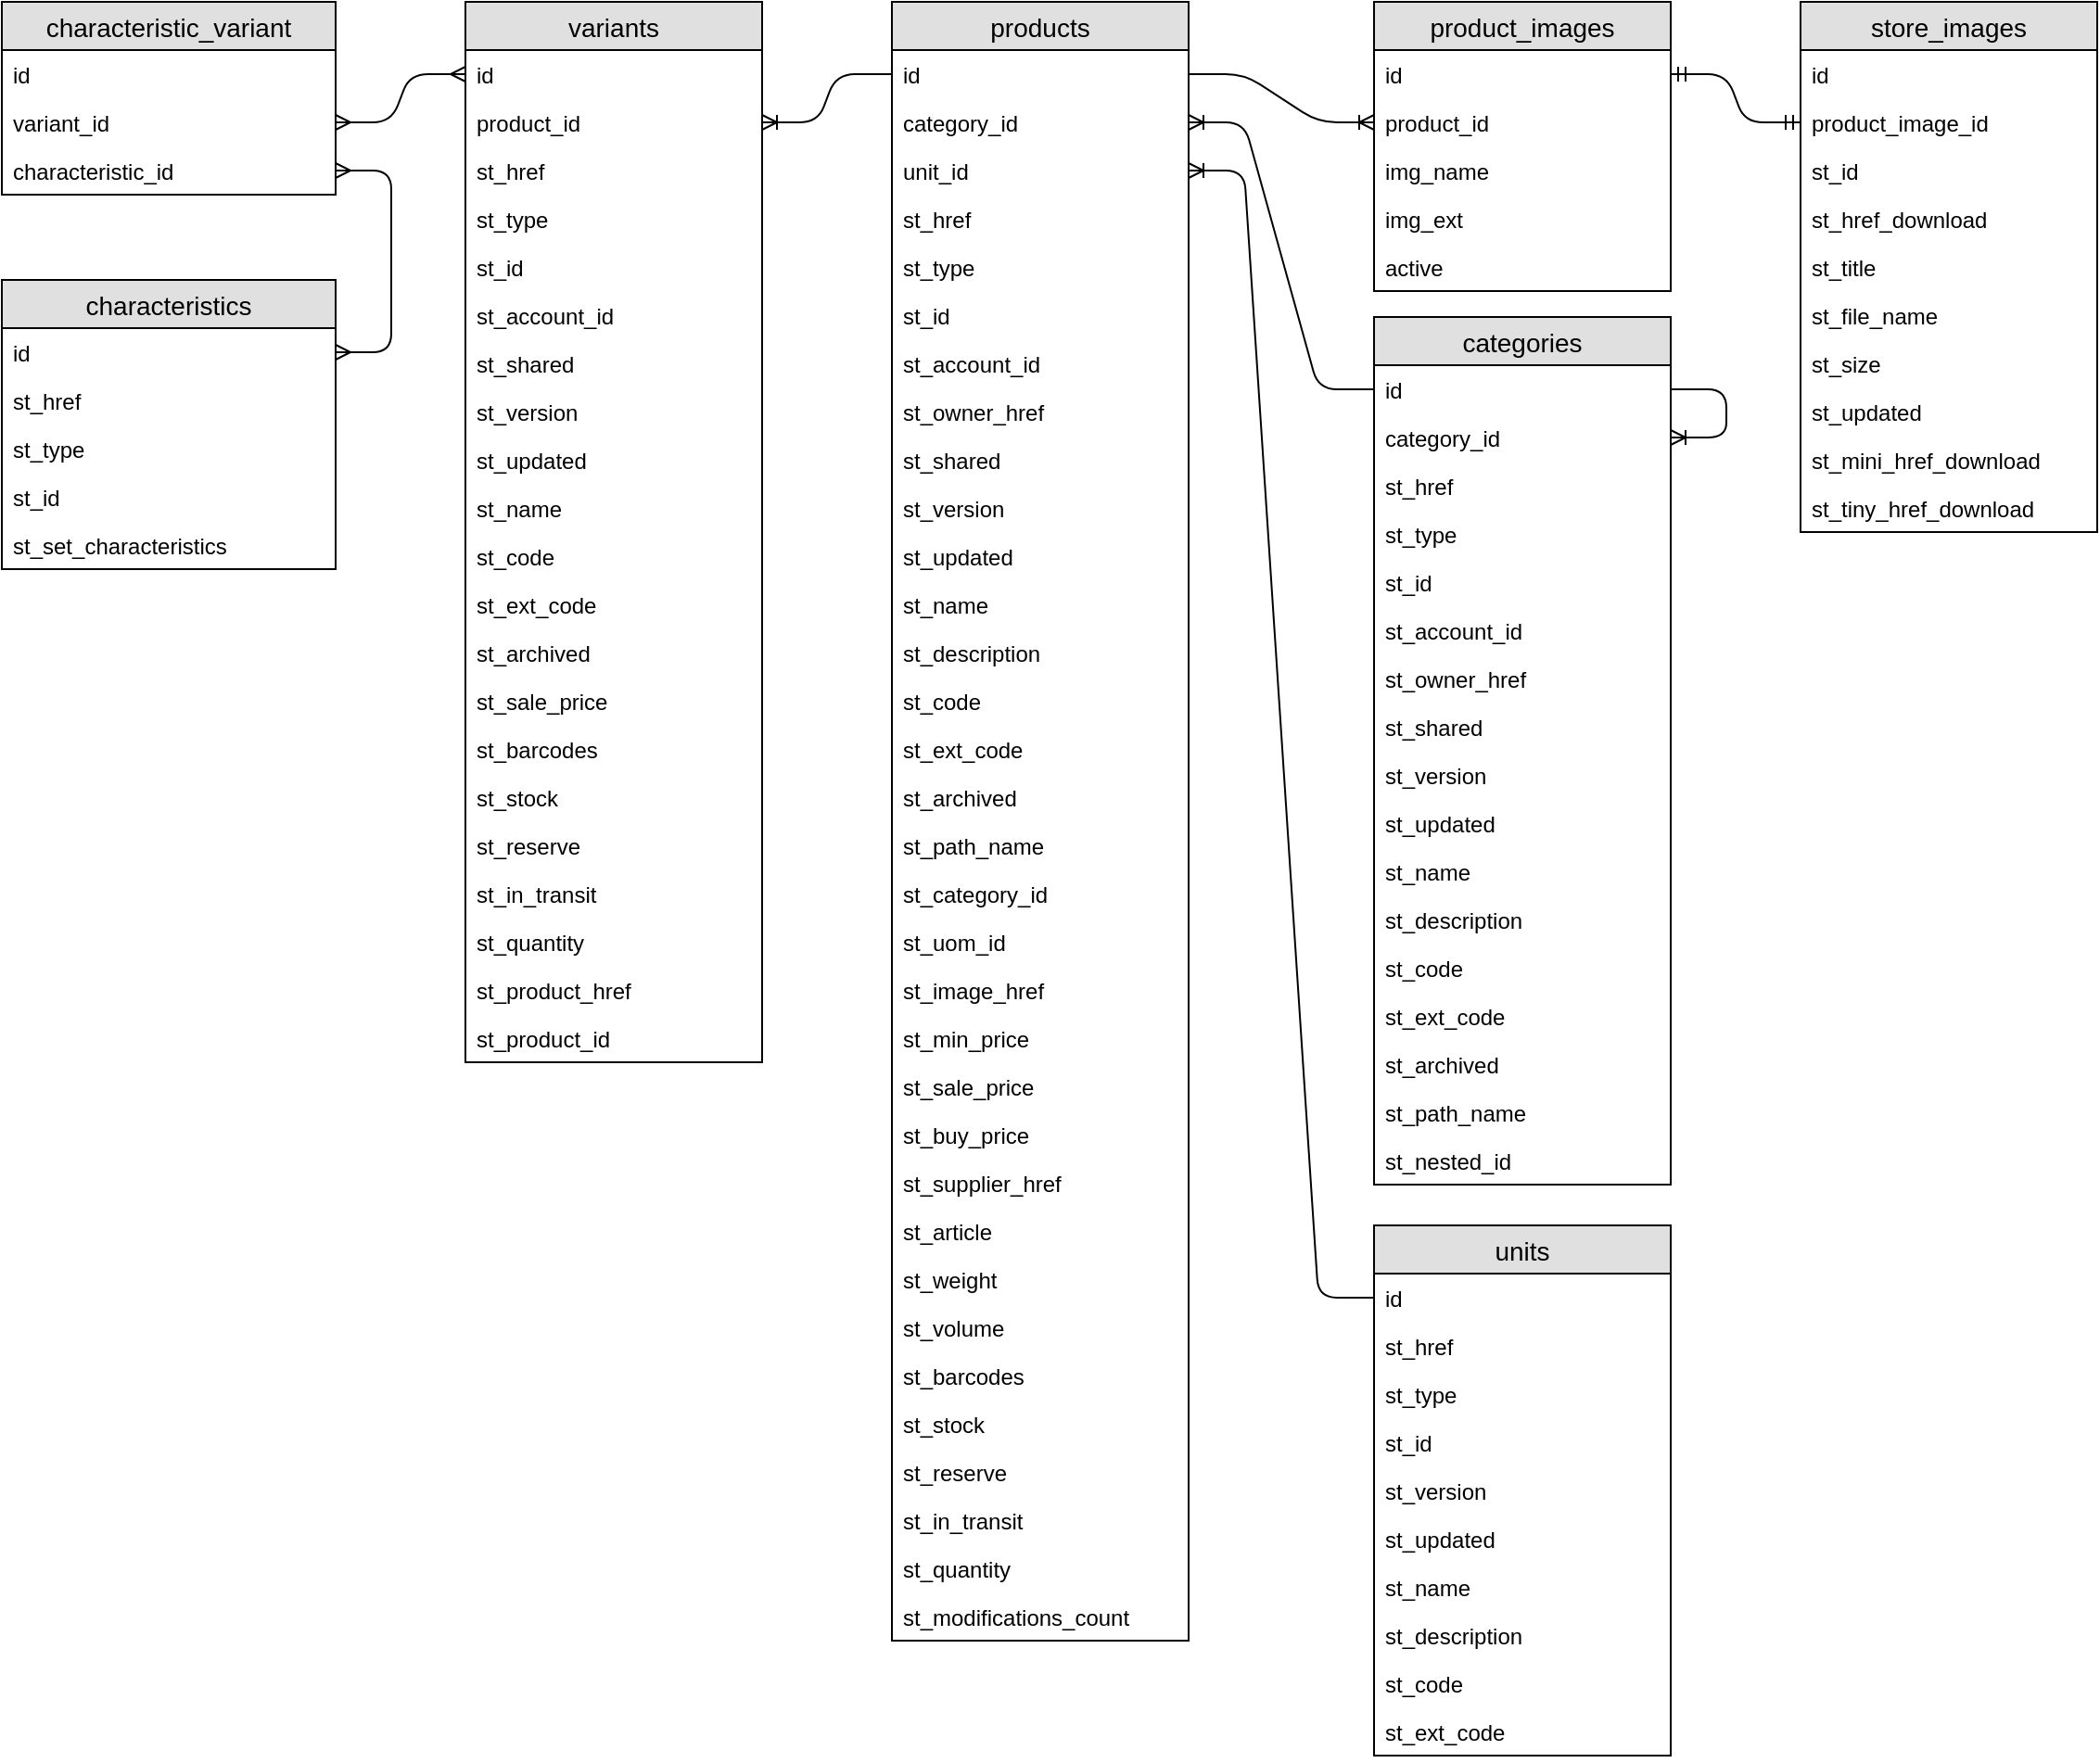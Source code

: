 <mxfile version="12.5.3" type="device"><diagram id="PsXVLuqTnUptmCxcheQX" name="Page-1"><mxGraphModel dx="1422" dy="846" grid="1" gridSize="10" guides="1" tooltips="1" connect="1" arrows="1" fold="1" page="1" pageScale="1" pageWidth="3300" pageHeight="2339" math="0" shadow="0"><root><mxCell id="0"/><mxCell id="1" parent="0"/><mxCell id="-Qv7IMXqWvGDX6R5q3GT-11" value="products" style="swimlane;fontStyle=0;childLayout=stackLayout;horizontal=1;startSize=26;fillColor=#e0e0e0;horizontalStack=0;resizeParent=1;resizeParentMax=0;resizeLast=0;collapsible=1;marginBottom=0;swimlaneFillColor=#ffffff;align=center;fontSize=14;" parent="1" vertex="1"><mxGeometry x="590" y="130" width="160" height="884" as="geometry"><mxRectangle x="600" y="140" width="90" height="26" as="alternateBounds"/></mxGeometry></mxCell><mxCell id="-Qv7IMXqWvGDX6R5q3GT-12" value="id" style="text;strokeColor=none;fillColor=none;spacingLeft=4;spacingRight=4;overflow=hidden;rotatable=0;points=[[0,0.5],[1,0.5]];portConstraint=eastwest;fontSize=12;" parent="-Qv7IMXqWvGDX6R5q3GT-11" vertex="1"><mxGeometry y="26" width="160" height="26" as="geometry"/></mxCell><mxCell id="-Qv7IMXqWvGDX6R5q3GT-13" value="category_id" style="text;strokeColor=none;fillColor=none;spacingLeft=4;spacingRight=4;overflow=hidden;rotatable=0;points=[[0,0.5],[1,0.5]];portConstraint=eastwest;fontSize=12;" parent="-Qv7IMXqWvGDX6R5q3GT-11" vertex="1"><mxGeometry y="52" width="160" height="26" as="geometry"/></mxCell><mxCell id="-Qv7IMXqWvGDX6R5q3GT-14" value="unit_id" style="text;strokeColor=none;fillColor=none;spacingLeft=4;spacingRight=4;overflow=hidden;rotatable=0;points=[[0,0.5],[1,0.5]];portConstraint=eastwest;fontSize=12;" parent="-Qv7IMXqWvGDX6R5q3GT-11" vertex="1"><mxGeometry y="78" width="160" height="26" as="geometry"/></mxCell><mxCell id="-_yM40GJhsAUS6Q_Xevp-2" value="st_href" style="text;strokeColor=none;fillColor=none;spacingLeft=4;spacingRight=4;overflow=hidden;rotatable=0;points=[[0,0.5],[1,0.5]];portConstraint=eastwest;fontSize=12;" parent="-Qv7IMXqWvGDX6R5q3GT-11" vertex="1"><mxGeometry y="104" width="160" height="26" as="geometry"/></mxCell><mxCell id="-_yM40GJhsAUS6Q_Xevp-3" value="st_type" style="text;strokeColor=none;fillColor=none;spacingLeft=4;spacingRight=4;overflow=hidden;rotatable=0;points=[[0,0.5],[1,0.5]];portConstraint=eastwest;fontSize=12;" parent="-Qv7IMXqWvGDX6R5q3GT-11" vertex="1"><mxGeometry y="130" width="160" height="26" as="geometry"/></mxCell><mxCell id="-_yM40GJhsAUS6Q_Xevp-4" value="st_id" style="text;strokeColor=none;fillColor=none;spacingLeft=4;spacingRight=4;overflow=hidden;rotatable=0;points=[[0,0.5],[1,0.5]];portConstraint=eastwest;fontSize=12;" parent="-Qv7IMXqWvGDX6R5q3GT-11" vertex="1"><mxGeometry y="156" width="160" height="26" as="geometry"/></mxCell><mxCell id="-_yM40GJhsAUS6Q_Xevp-5" value="st_account_id" style="text;strokeColor=none;fillColor=none;spacingLeft=4;spacingRight=4;overflow=hidden;rotatable=0;points=[[0,0.5],[1,0.5]];portConstraint=eastwest;fontSize=12;" parent="-Qv7IMXqWvGDX6R5q3GT-11" vertex="1"><mxGeometry y="182" width="160" height="26" as="geometry"/></mxCell><mxCell id="-_yM40GJhsAUS6Q_Xevp-6" value="st_owner_href" style="text;strokeColor=none;fillColor=none;spacingLeft=4;spacingRight=4;overflow=hidden;rotatable=0;points=[[0,0.5],[1,0.5]];portConstraint=eastwest;fontSize=12;" parent="-Qv7IMXqWvGDX6R5q3GT-11" vertex="1"><mxGeometry y="208" width="160" height="26" as="geometry"/></mxCell><mxCell id="-_yM40GJhsAUS6Q_Xevp-7" value="st_shared" style="text;strokeColor=none;fillColor=none;spacingLeft=4;spacingRight=4;overflow=hidden;rotatable=0;points=[[0,0.5],[1,0.5]];portConstraint=eastwest;fontSize=12;" parent="-Qv7IMXqWvGDX6R5q3GT-11" vertex="1"><mxGeometry y="234" width="160" height="26" as="geometry"/></mxCell><mxCell id="-_yM40GJhsAUS6Q_Xevp-8" value="st_version" style="text;strokeColor=none;fillColor=none;spacingLeft=4;spacingRight=4;overflow=hidden;rotatable=0;points=[[0,0.5],[1,0.5]];portConstraint=eastwest;fontSize=12;" parent="-Qv7IMXqWvGDX6R5q3GT-11" vertex="1"><mxGeometry y="260" width="160" height="26" as="geometry"/></mxCell><mxCell id="-_yM40GJhsAUS6Q_Xevp-9" value="st_updated" style="text;strokeColor=none;fillColor=none;spacingLeft=4;spacingRight=4;overflow=hidden;rotatable=0;points=[[0,0.5],[1,0.5]];portConstraint=eastwest;fontSize=12;" parent="-Qv7IMXqWvGDX6R5q3GT-11" vertex="1"><mxGeometry y="286" width="160" height="26" as="geometry"/></mxCell><mxCell id="-_yM40GJhsAUS6Q_Xevp-12" value="st_name" style="text;strokeColor=none;fillColor=none;spacingLeft=4;spacingRight=4;overflow=hidden;rotatable=0;points=[[0,0.5],[1,0.5]];portConstraint=eastwest;fontSize=12;" parent="-Qv7IMXqWvGDX6R5q3GT-11" vertex="1"><mxGeometry y="312" width="160" height="26" as="geometry"/></mxCell><mxCell id="-_yM40GJhsAUS6Q_Xevp-13" value="st_description" style="text;strokeColor=none;fillColor=none;spacingLeft=4;spacingRight=4;overflow=hidden;rotatable=0;points=[[0,0.5],[1,0.5]];portConstraint=eastwest;fontSize=12;" parent="-Qv7IMXqWvGDX6R5q3GT-11" vertex="1"><mxGeometry y="338" width="160" height="26" as="geometry"/></mxCell><mxCell id="-_yM40GJhsAUS6Q_Xevp-14" value="st_code" style="text;strokeColor=none;fillColor=none;spacingLeft=4;spacingRight=4;overflow=hidden;rotatable=0;points=[[0,0.5],[1,0.5]];portConstraint=eastwest;fontSize=12;" parent="-Qv7IMXqWvGDX6R5q3GT-11" vertex="1"><mxGeometry y="364" width="160" height="26" as="geometry"/></mxCell><mxCell id="-_yM40GJhsAUS6Q_Xevp-15" value="st_ext_code" style="text;strokeColor=none;fillColor=none;spacingLeft=4;spacingRight=4;overflow=hidden;rotatable=0;points=[[0,0.5],[1,0.5]];portConstraint=eastwest;fontSize=12;" parent="-Qv7IMXqWvGDX6R5q3GT-11" vertex="1"><mxGeometry y="390" width="160" height="26" as="geometry"/></mxCell><mxCell id="-_yM40GJhsAUS6Q_Xevp-16" value="st_archived" style="text;strokeColor=none;fillColor=none;spacingLeft=4;spacingRight=4;overflow=hidden;rotatable=0;points=[[0,0.5],[1,0.5]];portConstraint=eastwest;fontSize=12;" parent="-Qv7IMXqWvGDX6R5q3GT-11" vertex="1"><mxGeometry y="416" width="160" height="26" as="geometry"/></mxCell><mxCell id="-_yM40GJhsAUS6Q_Xevp-17" value="st_path_name" style="text;strokeColor=none;fillColor=none;spacingLeft=4;spacingRight=4;overflow=hidden;rotatable=0;points=[[0,0.5],[1,0.5]];portConstraint=eastwest;fontSize=12;" parent="-Qv7IMXqWvGDX6R5q3GT-11" vertex="1"><mxGeometry y="442" width="160" height="26" as="geometry"/></mxCell><mxCell id="-_yM40GJhsAUS6Q_Xevp-18" value="st_category_id" style="text;strokeColor=none;fillColor=none;spacingLeft=4;spacingRight=4;overflow=hidden;rotatable=0;points=[[0,0.5],[1,0.5]];portConstraint=eastwest;fontSize=12;" parent="-Qv7IMXqWvGDX6R5q3GT-11" vertex="1"><mxGeometry y="468" width="160" height="26" as="geometry"/></mxCell><mxCell id="-_yM40GJhsAUS6Q_Xevp-19" value="st_uom_id" style="text;strokeColor=none;fillColor=none;spacingLeft=4;spacingRight=4;overflow=hidden;rotatable=0;points=[[0,0.5],[1,0.5]];portConstraint=eastwest;fontSize=12;" parent="-Qv7IMXqWvGDX6R5q3GT-11" vertex="1"><mxGeometry y="494" width="160" height="26" as="geometry"/></mxCell><mxCell id="-_yM40GJhsAUS6Q_Xevp-20" value="st_image_href" style="text;strokeColor=none;fillColor=none;spacingLeft=4;spacingRight=4;overflow=hidden;rotatable=0;points=[[0,0.5],[1,0.5]];portConstraint=eastwest;fontSize=12;" parent="-Qv7IMXqWvGDX6R5q3GT-11" vertex="1"><mxGeometry y="520" width="160" height="26" as="geometry"/></mxCell><mxCell id="-_yM40GJhsAUS6Q_Xevp-21" value="st_min_price" style="text;strokeColor=none;fillColor=none;spacingLeft=4;spacingRight=4;overflow=hidden;rotatable=0;points=[[0,0.5],[1,0.5]];portConstraint=eastwest;fontSize=12;" parent="-Qv7IMXqWvGDX6R5q3GT-11" vertex="1"><mxGeometry y="546" width="160" height="26" as="geometry"/></mxCell><mxCell id="-_yM40GJhsAUS6Q_Xevp-22" value="st_sale_price" style="text;strokeColor=none;fillColor=none;spacingLeft=4;spacingRight=4;overflow=hidden;rotatable=0;points=[[0,0.5],[1,0.5]];portConstraint=eastwest;fontSize=12;" parent="-Qv7IMXqWvGDX6R5q3GT-11" vertex="1"><mxGeometry y="572" width="160" height="26" as="geometry"/></mxCell><mxCell id="-_yM40GJhsAUS6Q_Xevp-23" value="st_buy_price" style="text;strokeColor=none;fillColor=none;spacingLeft=4;spacingRight=4;overflow=hidden;rotatable=0;points=[[0,0.5],[1,0.5]];portConstraint=eastwest;fontSize=12;" parent="-Qv7IMXqWvGDX6R5q3GT-11" vertex="1"><mxGeometry y="598" width="160" height="26" as="geometry"/></mxCell><mxCell id="-_yM40GJhsAUS6Q_Xevp-24" value="st_supplier_href" style="text;strokeColor=none;fillColor=none;spacingLeft=4;spacingRight=4;overflow=hidden;rotatable=0;points=[[0,0.5],[1,0.5]];portConstraint=eastwest;fontSize=12;" parent="-Qv7IMXqWvGDX6R5q3GT-11" vertex="1"><mxGeometry y="624" width="160" height="26" as="geometry"/></mxCell><mxCell id="-_yM40GJhsAUS6Q_Xevp-25" value="st_article" style="text;strokeColor=none;fillColor=none;spacingLeft=4;spacingRight=4;overflow=hidden;rotatable=0;points=[[0,0.5],[1,0.5]];portConstraint=eastwest;fontSize=12;" parent="-Qv7IMXqWvGDX6R5q3GT-11" vertex="1"><mxGeometry y="650" width="160" height="26" as="geometry"/></mxCell><mxCell id="-_yM40GJhsAUS6Q_Xevp-26" value="st_weight" style="text;strokeColor=none;fillColor=none;spacingLeft=4;spacingRight=4;overflow=hidden;rotatable=0;points=[[0,0.5],[1,0.5]];portConstraint=eastwest;fontSize=12;" parent="-Qv7IMXqWvGDX6R5q3GT-11" vertex="1"><mxGeometry y="676" width="160" height="26" as="geometry"/></mxCell><mxCell id="-_yM40GJhsAUS6Q_Xevp-27" value="st_volume" style="text;strokeColor=none;fillColor=none;spacingLeft=4;spacingRight=4;overflow=hidden;rotatable=0;points=[[0,0.5],[1,0.5]];portConstraint=eastwest;fontSize=12;" parent="-Qv7IMXqWvGDX6R5q3GT-11" vertex="1"><mxGeometry y="702" width="160" height="26" as="geometry"/></mxCell><mxCell id="-_yM40GJhsAUS6Q_Xevp-28" value="st_barcodes" style="text;strokeColor=none;fillColor=none;spacingLeft=4;spacingRight=4;overflow=hidden;rotatable=0;points=[[0,0.5],[1,0.5]];portConstraint=eastwest;fontSize=12;" parent="-Qv7IMXqWvGDX6R5q3GT-11" vertex="1"><mxGeometry y="728" width="160" height="26" as="geometry"/></mxCell><mxCell id="-_yM40GJhsAUS6Q_Xevp-29" value="st_stock" style="text;strokeColor=none;fillColor=none;spacingLeft=4;spacingRight=4;overflow=hidden;rotatable=0;points=[[0,0.5],[1,0.5]];portConstraint=eastwest;fontSize=12;" parent="-Qv7IMXqWvGDX6R5q3GT-11" vertex="1"><mxGeometry y="754" width="160" height="26" as="geometry"/></mxCell><mxCell id="-_yM40GJhsAUS6Q_Xevp-30" value="st_reserve" style="text;strokeColor=none;fillColor=none;spacingLeft=4;spacingRight=4;overflow=hidden;rotatable=0;points=[[0,0.5],[1,0.5]];portConstraint=eastwest;fontSize=12;" parent="-Qv7IMXqWvGDX6R5q3GT-11" vertex="1"><mxGeometry y="780" width="160" height="26" as="geometry"/></mxCell><mxCell id="-_yM40GJhsAUS6Q_Xevp-31" value="st_in_transit" style="text;strokeColor=none;fillColor=none;spacingLeft=4;spacingRight=4;overflow=hidden;rotatable=0;points=[[0,0.5],[1,0.5]];portConstraint=eastwest;fontSize=12;" parent="-Qv7IMXqWvGDX6R5q3GT-11" vertex="1"><mxGeometry y="806" width="160" height="26" as="geometry"/></mxCell><mxCell id="-_yM40GJhsAUS6Q_Xevp-32" value="st_quantity" style="text;strokeColor=none;fillColor=none;spacingLeft=4;spacingRight=4;overflow=hidden;rotatable=0;points=[[0,0.5],[1,0.5]];portConstraint=eastwest;fontSize=12;" parent="-Qv7IMXqWvGDX6R5q3GT-11" vertex="1"><mxGeometry y="832" width="160" height="26" as="geometry"/></mxCell><mxCell id="-_yM40GJhsAUS6Q_Xevp-34" value="st_modifications_count" style="text;strokeColor=none;fillColor=none;spacingLeft=4;spacingRight=4;overflow=hidden;rotatable=0;points=[[0,0.5],[1,0.5]];portConstraint=eastwest;fontSize=12;" parent="-Qv7IMXqWvGDX6R5q3GT-11" vertex="1"><mxGeometry y="858" width="160" height="26" as="geometry"/></mxCell><mxCell id="-_yM40GJhsAUS6Q_Xevp-36" value="categories" style="swimlane;fontStyle=0;childLayout=stackLayout;horizontal=1;startSize=26;fillColor=#e0e0e0;horizontalStack=0;resizeParent=1;resizeParentMax=0;resizeLast=0;collapsible=1;marginBottom=0;swimlaneFillColor=#ffffff;align=center;fontSize=14;" parent="1" vertex="1"><mxGeometry x="850" y="300" width="160" height="468" as="geometry"/></mxCell><mxCell id="-_yM40GJhsAUS6Q_Xevp-37" value="id" style="text;strokeColor=none;fillColor=none;spacingLeft=4;spacingRight=4;overflow=hidden;rotatable=0;points=[[0,0.5],[1,0.5]];portConstraint=eastwest;fontSize=12;" parent="-_yM40GJhsAUS6Q_Xevp-36" vertex="1"><mxGeometry y="26" width="160" height="26" as="geometry"/></mxCell><mxCell id="-_yM40GJhsAUS6Q_Xevp-38" value="category_id" style="text;strokeColor=none;fillColor=none;spacingLeft=4;spacingRight=4;overflow=hidden;rotatable=0;points=[[0,0.5],[1,0.5]];portConstraint=eastwest;fontSize=12;" parent="-_yM40GJhsAUS6Q_Xevp-36" vertex="1"><mxGeometry y="52" width="160" height="26" as="geometry"/></mxCell><mxCell id="-_yM40GJhsAUS6Q_Xevp-39" value="st_href" style="text;strokeColor=none;fillColor=none;spacingLeft=4;spacingRight=4;overflow=hidden;rotatable=0;points=[[0,0.5],[1,0.5]];portConstraint=eastwest;fontSize=12;" parent="-_yM40GJhsAUS6Q_Xevp-36" vertex="1"><mxGeometry y="78" width="160" height="26" as="geometry"/></mxCell><mxCell id="-_yM40GJhsAUS6Q_Xevp-66" value="st_type" style="text;strokeColor=none;fillColor=none;spacingLeft=4;spacingRight=4;overflow=hidden;rotatable=0;points=[[0,0.5],[1,0.5]];portConstraint=eastwest;fontSize=12;" parent="-_yM40GJhsAUS6Q_Xevp-36" vertex="1"><mxGeometry y="104" width="160" height="26" as="geometry"/></mxCell><mxCell id="-_yM40GJhsAUS6Q_Xevp-67" value="st_id" style="text;strokeColor=none;fillColor=none;spacingLeft=4;spacingRight=4;overflow=hidden;rotatable=0;points=[[0,0.5],[1,0.5]];portConstraint=eastwest;fontSize=12;" parent="-_yM40GJhsAUS6Q_Xevp-36" vertex="1"><mxGeometry y="130" width="160" height="26" as="geometry"/></mxCell><mxCell id="-_yM40GJhsAUS6Q_Xevp-68" value="st_account_id" style="text;strokeColor=none;fillColor=none;spacingLeft=4;spacingRight=4;overflow=hidden;rotatable=0;points=[[0,0.5],[1,0.5]];portConstraint=eastwest;fontSize=12;" parent="-_yM40GJhsAUS6Q_Xevp-36" vertex="1"><mxGeometry y="156" width="160" height="26" as="geometry"/></mxCell><mxCell id="-_yM40GJhsAUS6Q_Xevp-69" value="st_owner_href" style="text;strokeColor=none;fillColor=none;spacingLeft=4;spacingRight=4;overflow=hidden;rotatable=0;points=[[0,0.5],[1,0.5]];portConstraint=eastwest;fontSize=12;" parent="-_yM40GJhsAUS6Q_Xevp-36" vertex="1"><mxGeometry y="182" width="160" height="26" as="geometry"/></mxCell><mxCell id="-_yM40GJhsAUS6Q_Xevp-70" value="st_shared" style="text;strokeColor=none;fillColor=none;spacingLeft=4;spacingRight=4;overflow=hidden;rotatable=0;points=[[0,0.5],[1,0.5]];portConstraint=eastwest;fontSize=12;" parent="-_yM40GJhsAUS6Q_Xevp-36" vertex="1"><mxGeometry y="208" width="160" height="26" as="geometry"/></mxCell><mxCell id="-_yM40GJhsAUS6Q_Xevp-71" value="st_version" style="text;strokeColor=none;fillColor=none;spacingLeft=4;spacingRight=4;overflow=hidden;rotatable=0;points=[[0,0.5],[1,0.5]];portConstraint=eastwest;fontSize=12;" parent="-_yM40GJhsAUS6Q_Xevp-36" vertex="1"><mxGeometry y="234" width="160" height="26" as="geometry"/></mxCell><mxCell id="-_yM40GJhsAUS6Q_Xevp-72" value="st_updated" style="text;strokeColor=none;fillColor=none;spacingLeft=4;spacingRight=4;overflow=hidden;rotatable=0;points=[[0,0.5],[1,0.5]];portConstraint=eastwest;fontSize=12;" parent="-_yM40GJhsAUS6Q_Xevp-36" vertex="1"><mxGeometry y="260" width="160" height="26" as="geometry"/></mxCell><mxCell id="-_yM40GJhsAUS6Q_Xevp-73" value="st_name" style="text;strokeColor=none;fillColor=none;spacingLeft=4;spacingRight=4;overflow=hidden;rotatable=0;points=[[0,0.5],[1,0.5]];portConstraint=eastwest;fontSize=12;" parent="-_yM40GJhsAUS6Q_Xevp-36" vertex="1"><mxGeometry y="286" width="160" height="26" as="geometry"/></mxCell><mxCell id="-_yM40GJhsAUS6Q_Xevp-74" value="st_description" style="text;strokeColor=none;fillColor=none;spacingLeft=4;spacingRight=4;overflow=hidden;rotatable=0;points=[[0,0.5],[1,0.5]];portConstraint=eastwest;fontSize=12;" parent="-_yM40GJhsAUS6Q_Xevp-36" vertex="1"><mxGeometry y="312" width="160" height="26" as="geometry"/></mxCell><mxCell id="-_yM40GJhsAUS6Q_Xevp-75" value="st_code" style="text;strokeColor=none;fillColor=none;spacingLeft=4;spacingRight=4;overflow=hidden;rotatable=0;points=[[0,0.5],[1,0.5]];portConstraint=eastwest;fontSize=12;" parent="-_yM40GJhsAUS6Q_Xevp-36" vertex="1"><mxGeometry y="338" width="160" height="26" as="geometry"/></mxCell><mxCell id="-_yM40GJhsAUS6Q_Xevp-76" value="st_ext_code" style="text;strokeColor=none;fillColor=none;spacingLeft=4;spacingRight=4;overflow=hidden;rotatable=0;points=[[0,0.5],[1,0.5]];portConstraint=eastwest;fontSize=12;" parent="-_yM40GJhsAUS6Q_Xevp-36" vertex="1"><mxGeometry y="364" width="160" height="26" as="geometry"/></mxCell><mxCell id="-_yM40GJhsAUS6Q_Xevp-77" value="st_archived" style="text;strokeColor=none;fillColor=none;spacingLeft=4;spacingRight=4;overflow=hidden;rotatable=0;points=[[0,0.5],[1,0.5]];portConstraint=eastwest;fontSize=12;" parent="-_yM40GJhsAUS6Q_Xevp-36" vertex="1"><mxGeometry y="390" width="160" height="26" as="geometry"/></mxCell><mxCell id="-_yM40GJhsAUS6Q_Xevp-78" value="st_path_name" style="text;strokeColor=none;fillColor=none;spacingLeft=4;spacingRight=4;overflow=hidden;rotatable=0;points=[[0,0.5],[1,0.5]];portConstraint=eastwest;fontSize=12;" parent="-_yM40GJhsAUS6Q_Xevp-36" vertex="1"><mxGeometry y="416" width="160" height="26" as="geometry"/></mxCell><mxCell id="-_yM40GJhsAUS6Q_Xevp-79" value="st_nested_id" style="text;strokeColor=none;fillColor=none;spacingLeft=4;spacingRight=4;overflow=hidden;rotatable=0;points=[[0,0.5],[1,0.5]];portConstraint=eastwest;fontSize=12;" parent="-_yM40GJhsAUS6Q_Xevp-36" vertex="1"><mxGeometry y="442" width="160" height="26" as="geometry"/></mxCell><mxCell id="-_yM40GJhsAUS6Q_Xevp-81" value="" style="edgeStyle=entityRelationEdgeStyle;fontSize=12;html=1;endArrow=ERoneToMany;" parent="-_yM40GJhsAUS6Q_Xevp-36" source="-_yM40GJhsAUS6Q_Xevp-37" target="-_yM40GJhsAUS6Q_Xevp-38" edge="1"><mxGeometry width="100" height="100" relative="1" as="geometry"><mxPoint x="210" y="142" as="sourcePoint"/><mxPoint x="310" y="42" as="targetPoint"/></mxGeometry></mxCell><mxCell id="-_yM40GJhsAUS6Q_Xevp-40" value="" style="edgeStyle=entityRelationEdgeStyle;fontSize=12;html=1;endArrow=ERoneToMany;" parent="1" source="-_yM40GJhsAUS6Q_Xevp-37" target="-Qv7IMXqWvGDX6R5q3GT-13" edge="1"><mxGeometry width="100" height="100" relative="1" as="geometry"><mxPoint x="790" y="320" as="sourcePoint"/><mxPoint x="890" y="220" as="targetPoint"/></mxGeometry></mxCell><mxCell id="-_yM40GJhsAUS6Q_Xevp-41" value="units" style="swimlane;fontStyle=0;childLayout=stackLayout;horizontal=1;startSize=26;fillColor=#e0e0e0;horizontalStack=0;resizeParent=1;resizeParentMax=0;resizeLast=0;collapsible=1;marginBottom=0;swimlaneFillColor=#ffffff;align=center;fontSize=14;" parent="1" vertex="1"><mxGeometry x="850" y="790" width="160" height="286" as="geometry"/></mxCell><mxCell id="-_yM40GJhsAUS6Q_Xevp-42" value="id" style="text;strokeColor=none;fillColor=none;spacingLeft=4;spacingRight=4;overflow=hidden;rotatable=0;points=[[0,0.5],[1,0.5]];portConstraint=eastwest;fontSize=12;" parent="-_yM40GJhsAUS6Q_Xevp-41" vertex="1"><mxGeometry y="26" width="160" height="26" as="geometry"/></mxCell><mxCell id="-_yM40GJhsAUS6Q_Xevp-43" value="st_href" style="text;strokeColor=none;fillColor=none;spacingLeft=4;spacingRight=4;overflow=hidden;rotatable=0;points=[[0,0.5],[1,0.5]];portConstraint=eastwest;fontSize=12;" parent="-_yM40GJhsAUS6Q_Xevp-41" vertex="1"><mxGeometry y="52" width="160" height="26" as="geometry"/></mxCell><mxCell id="-_yM40GJhsAUS6Q_Xevp-44" value="st_type" style="text;strokeColor=none;fillColor=none;spacingLeft=4;spacingRight=4;overflow=hidden;rotatable=0;points=[[0,0.5],[1,0.5]];portConstraint=eastwest;fontSize=12;" parent="-_yM40GJhsAUS6Q_Xevp-41" vertex="1"><mxGeometry y="78" width="160" height="26" as="geometry"/></mxCell><mxCell id="-_yM40GJhsAUS6Q_Xevp-46" value="st_id" style="text;strokeColor=none;fillColor=none;spacingLeft=4;spacingRight=4;overflow=hidden;rotatable=0;points=[[0,0.5],[1,0.5]];portConstraint=eastwest;fontSize=12;" parent="-_yM40GJhsAUS6Q_Xevp-41" vertex="1"><mxGeometry y="104" width="160" height="26" as="geometry"/></mxCell><mxCell id="-_yM40GJhsAUS6Q_Xevp-47" value="st_version" style="text;strokeColor=none;fillColor=none;spacingLeft=4;spacingRight=4;overflow=hidden;rotatable=0;points=[[0,0.5],[1,0.5]];portConstraint=eastwest;fontSize=12;" parent="-_yM40GJhsAUS6Q_Xevp-41" vertex="1"><mxGeometry y="130" width="160" height="26" as="geometry"/></mxCell><mxCell id="-_yM40GJhsAUS6Q_Xevp-48" value="st_updated" style="text;strokeColor=none;fillColor=none;spacingLeft=4;spacingRight=4;overflow=hidden;rotatable=0;points=[[0,0.5],[1,0.5]];portConstraint=eastwest;fontSize=12;" parent="-_yM40GJhsAUS6Q_Xevp-41" vertex="1"><mxGeometry y="156" width="160" height="26" as="geometry"/></mxCell><mxCell id="-_yM40GJhsAUS6Q_Xevp-49" value="st_name" style="text;strokeColor=none;fillColor=none;spacingLeft=4;spacingRight=4;overflow=hidden;rotatable=0;points=[[0,0.5],[1,0.5]];portConstraint=eastwest;fontSize=12;" parent="-_yM40GJhsAUS6Q_Xevp-41" vertex="1"><mxGeometry y="182" width="160" height="26" as="geometry"/></mxCell><mxCell id="-_yM40GJhsAUS6Q_Xevp-50" value="st_description" style="text;strokeColor=none;fillColor=none;spacingLeft=4;spacingRight=4;overflow=hidden;rotatable=0;points=[[0,0.5],[1,0.5]];portConstraint=eastwest;fontSize=12;" parent="-_yM40GJhsAUS6Q_Xevp-41" vertex="1"><mxGeometry y="208" width="160" height="26" as="geometry"/></mxCell><mxCell id="-_yM40GJhsAUS6Q_Xevp-51" value="st_code" style="text;strokeColor=none;fillColor=none;spacingLeft=4;spacingRight=4;overflow=hidden;rotatable=0;points=[[0,0.5],[1,0.5]];portConstraint=eastwest;fontSize=12;" parent="-_yM40GJhsAUS6Q_Xevp-41" vertex="1"><mxGeometry y="234" width="160" height="26" as="geometry"/></mxCell><mxCell id="-_yM40GJhsAUS6Q_Xevp-52" value="st_ext_code" style="text;strokeColor=none;fillColor=none;spacingLeft=4;spacingRight=4;overflow=hidden;rotatable=0;points=[[0,0.5],[1,0.5]];portConstraint=eastwest;fontSize=12;" parent="-_yM40GJhsAUS6Q_Xevp-41" vertex="1"><mxGeometry y="260" width="160" height="26" as="geometry"/></mxCell><mxCell id="-_yM40GJhsAUS6Q_Xevp-45" value="" style="edgeStyle=entityRelationEdgeStyle;fontSize=12;html=1;endArrow=ERoneToMany;" parent="1" source="-_yM40GJhsAUS6Q_Xevp-42" target="-Qv7IMXqWvGDX6R5q3GT-14" edge="1"><mxGeometry width="100" height="100" relative="1" as="geometry"><mxPoint x="330" y="500" as="sourcePoint"/><mxPoint x="430" y="400" as="targetPoint"/></mxGeometry></mxCell><mxCell id="-_yM40GJhsAUS6Q_Xevp-62" value="variants" style="swimlane;fontStyle=0;childLayout=stackLayout;horizontal=1;startSize=26;fillColor=#e0e0e0;horizontalStack=0;resizeParent=1;resizeParentMax=0;resizeLast=0;collapsible=1;marginBottom=0;swimlaneFillColor=#ffffff;align=center;fontSize=14;" parent="1" vertex="1"><mxGeometry x="360" y="130" width="160" height="572" as="geometry"/></mxCell><mxCell id="-_yM40GJhsAUS6Q_Xevp-63" value="id" style="text;strokeColor=none;fillColor=none;spacingLeft=4;spacingRight=4;overflow=hidden;rotatable=0;points=[[0,0.5],[1,0.5]];portConstraint=eastwest;fontSize=12;" parent="-_yM40GJhsAUS6Q_Xevp-62" vertex="1"><mxGeometry y="26" width="160" height="26" as="geometry"/></mxCell><mxCell id="-_yM40GJhsAUS6Q_Xevp-64" value="product_id" style="text;strokeColor=none;fillColor=none;spacingLeft=4;spacingRight=4;overflow=hidden;rotatable=0;points=[[0,0.5],[1,0.5]];portConstraint=eastwest;fontSize=12;" parent="-_yM40GJhsAUS6Q_Xevp-62" vertex="1"><mxGeometry y="52" width="160" height="26" as="geometry"/></mxCell><mxCell id="-_yM40GJhsAUS6Q_Xevp-65" value="st_href" style="text;strokeColor=none;fillColor=none;spacingLeft=4;spacingRight=4;overflow=hidden;rotatable=0;points=[[0,0.5],[1,0.5]];portConstraint=eastwest;fontSize=12;" parent="-_yM40GJhsAUS6Q_Xevp-62" vertex="1"><mxGeometry y="78" width="160" height="26" as="geometry"/></mxCell><mxCell id="-_yM40GJhsAUS6Q_Xevp-82" value="st_type" style="text;strokeColor=none;fillColor=none;spacingLeft=4;spacingRight=4;overflow=hidden;rotatable=0;points=[[0,0.5],[1,0.5]];portConstraint=eastwest;fontSize=12;" parent="-_yM40GJhsAUS6Q_Xevp-62" vertex="1"><mxGeometry y="104" width="160" height="26" as="geometry"/></mxCell><mxCell id="-_yM40GJhsAUS6Q_Xevp-83" value="st_id" style="text;strokeColor=none;fillColor=none;spacingLeft=4;spacingRight=4;overflow=hidden;rotatable=0;points=[[0,0.5],[1,0.5]];portConstraint=eastwest;fontSize=12;" parent="-_yM40GJhsAUS6Q_Xevp-62" vertex="1"><mxGeometry y="130" width="160" height="26" as="geometry"/></mxCell><mxCell id="-_yM40GJhsAUS6Q_Xevp-84" value="st_account_id" style="text;strokeColor=none;fillColor=none;spacingLeft=4;spacingRight=4;overflow=hidden;rotatable=0;points=[[0,0.5],[1,0.5]];portConstraint=eastwest;fontSize=12;" parent="-_yM40GJhsAUS6Q_Xevp-62" vertex="1"><mxGeometry y="156" width="160" height="26" as="geometry"/></mxCell><mxCell id="-_yM40GJhsAUS6Q_Xevp-85" value="st_shared" style="text;strokeColor=none;fillColor=none;spacingLeft=4;spacingRight=4;overflow=hidden;rotatable=0;points=[[0,0.5],[1,0.5]];portConstraint=eastwest;fontSize=12;" parent="-_yM40GJhsAUS6Q_Xevp-62" vertex="1"><mxGeometry y="182" width="160" height="26" as="geometry"/></mxCell><mxCell id="-_yM40GJhsAUS6Q_Xevp-86" value="st_version" style="text;strokeColor=none;fillColor=none;spacingLeft=4;spacingRight=4;overflow=hidden;rotatable=0;points=[[0,0.5],[1,0.5]];portConstraint=eastwest;fontSize=12;" parent="-_yM40GJhsAUS6Q_Xevp-62" vertex="1"><mxGeometry y="208" width="160" height="26" as="geometry"/></mxCell><mxCell id="-_yM40GJhsAUS6Q_Xevp-87" value="st_updated" style="text;strokeColor=none;fillColor=none;spacingLeft=4;spacingRight=4;overflow=hidden;rotatable=0;points=[[0,0.5],[1,0.5]];portConstraint=eastwest;fontSize=12;" parent="-_yM40GJhsAUS6Q_Xevp-62" vertex="1"><mxGeometry y="234" width="160" height="26" as="geometry"/></mxCell><mxCell id="-_yM40GJhsAUS6Q_Xevp-88" value="st_name" style="text;strokeColor=none;fillColor=none;spacingLeft=4;spacingRight=4;overflow=hidden;rotatable=0;points=[[0,0.5],[1,0.5]];portConstraint=eastwest;fontSize=12;" parent="-_yM40GJhsAUS6Q_Xevp-62" vertex="1"><mxGeometry y="260" width="160" height="26" as="geometry"/></mxCell><mxCell id="-_yM40GJhsAUS6Q_Xevp-89" value="st_code" style="text;strokeColor=none;fillColor=none;spacingLeft=4;spacingRight=4;overflow=hidden;rotatable=0;points=[[0,0.5],[1,0.5]];portConstraint=eastwest;fontSize=12;" parent="-_yM40GJhsAUS6Q_Xevp-62" vertex="1"><mxGeometry y="286" width="160" height="26" as="geometry"/></mxCell><mxCell id="-_yM40GJhsAUS6Q_Xevp-90" value="st_ext_code" style="text;strokeColor=none;fillColor=none;spacingLeft=4;spacingRight=4;overflow=hidden;rotatable=0;points=[[0,0.5],[1,0.5]];portConstraint=eastwest;fontSize=12;" parent="-_yM40GJhsAUS6Q_Xevp-62" vertex="1"><mxGeometry y="312" width="160" height="26" as="geometry"/></mxCell><mxCell id="-_yM40GJhsAUS6Q_Xevp-91" value="st_archived" style="text;strokeColor=none;fillColor=none;spacingLeft=4;spacingRight=4;overflow=hidden;rotatable=0;points=[[0,0.5],[1,0.5]];portConstraint=eastwest;fontSize=12;" parent="-_yM40GJhsAUS6Q_Xevp-62" vertex="1"><mxGeometry y="338" width="160" height="26" as="geometry"/></mxCell><mxCell id="-_yM40GJhsAUS6Q_Xevp-98" value="st_sale_price" style="text;strokeColor=none;fillColor=none;spacingLeft=4;spacingRight=4;overflow=hidden;rotatable=0;points=[[0,0.5],[1,0.5]];portConstraint=eastwest;fontSize=12;" parent="-_yM40GJhsAUS6Q_Xevp-62" vertex="1"><mxGeometry y="364" width="160" height="26" as="geometry"/></mxCell><mxCell id="-_yM40GJhsAUS6Q_Xevp-99" value="st_barcodes" style="text;strokeColor=none;fillColor=none;spacingLeft=4;spacingRight=4;overflow=hidden;rotatable=0;points=[[0,0.5],[1,0.5]];portConstraint=eastwest;fontSize=12;" parent="-_yM40GJhsAUS6Q_Xevp-62" vertex="1"><mxGeometry y="390" width="160" height="26" as="geometry"/></mxCell><mxCell id="-_yM40GJhsAUS6Q_Xevp-100" value="st_stock" style="text;strokeColor=none;fillColor=none;spacingLeft=4;spacingRight=4;overflow=hidden;rotatable=0;points=[[0,0.5],[1,0.5]];portConstraint=eastwest;fontSize=12;" parent="-_yM40GJhsAUS6Q_Xevp-62" vertex="1"><mxGeometry y="416" width="160" height="26" as="geometry"/></mxCell><mxCell id="-_yM40GJhsAUS6Q_Xevp-101" value="st_reserve" style="text;strokeColor=none;fillColor=none;spacingLeft=4;spacingRight=4;overflow=hidden;rotatable=0;points=[[0,0.5],[1,0.5]];portConstraint=eastwest;fontSize=12;" parent="-_yM40GJhsAUS6Q_Xevp-62" vertex="1"><mxGeometry y="442" width="160" height="26" as="geometry"/></mxCell><mxCell id="-_yM40GJhsAUS6Q_Xevp-102" value="st_in_transit" style="text;strokeColor=none;fillColor=none;spacingLeft=4;spacingRight=4;overflow=hidden;rotatable=0;points=[[0,0.5],[1,0.5]];portConstraint=eastwest;fontSize=12;" parent="-_yM40GJhsAUS6Q_Xevp-62" vertex="1"><mxGeometry y="468" width="160" height="26" as="geometry"/></mxCell><mxCell id="-_yM40GJhsAUS6Q_Xevp-103" value="st_quantity" style="text;strokeColor=none;fillColor=none;spacingLeft=4;spacingRight=4;overflow=hidden;rotatable=0;points=[[0,0.5],[1,0.5]];portConstraint=eastwest;fontSize=12;" parent="-_yM40GJhsAUS6Q_Xevp-62" vertex="1"><mxGeometry y="494" width="160" height="26" as="geometry"/></mxCell><mxCell id="-_yM40GJhsAUS6Q_Xevp-104" value="st_product_href" style="text;strokeColor=none;fillColor=none;spacingLeft=4;spacingRight=4;overflow=hidden;rotatable=0;points=[[0,0.5],[1,0.5]];portConstraint=eastwest;fontSize=12;" parent="-_yM40GJhsAUS6Q_Xevp-62" vertex="1"><mxGeometry y="520" width="160" height="26" as="geometry"/></mxCell><mxCell id="-_yM40GJhsAUS6Q_Xevp-105" value="st_product_id" style="text;strokeColor=none;fillColor=none;spacingLeft=4;spacingRight=4;overflow=hidden;rotatable=0;points=[[0,0.5],[1,0.5]];portConstraint=eastwest;fontSize=12;" parent="-_yM40GJhsAUS6Q_Xevp-62" vertex="1"><mxGeometry y="546" width="160" height="26" as="geometry"/></mxCell><mxCell id="-_yM40GJhsAUS6Q_Xevp-80" value="" style="edgeStyle=entityRelationEdgeStyle;fontSize=12;html=1;endArrow=ERoneToMany;" parent="1" source="-Qv7IMXqWvGDX6R5q3GT-12" target="-_yM40GJhsAUS6Q_Xevp-64" edge="1"><mxGeometry width="100" height="100" relative="1" as="geometry"><mxPoint x="190" y="440" as="sourcePoint"/><mxPoint x="290" y="340" as="targetPoint"/></mxGeometry></mxCell><mxCell id="-_yM40GJhsAUS6Q_Xevp-93" value="characteristics" style="swimlane;fontStyle=0;childLayout=stackLayout;horizontal=1;startSize=26;fillColor=#e0e0e0;horizontalStack=0;resizeParent=1;resizeParentMax=0;resizeLast=0;collapsible=1;marginBottom=0;swimlaneFillColor=#ffffff;align=center;fontSize=14;" parent="1" vertex="1"><mxGeometry x="110" y="280" width="180" height="156" as="geometry"/></mxCell><mxCell id="-_yM40GJhsAUS6Q_Xevp-94" value="id" style="text;strokeColor=none;fillColor=none;spacingLeft=4;spacingRight=4;overflow=hidden;rotatable=0;points=[[0,0.5],[1,0.5]];portConstraint=eastwest;fontSize=12;" parent="-_yM40GJhsAUS6Q_Xevp-93" vertex="1"><mxGeometry y="26" width="180" height="26" as="geometry"/></mxCell><mxCell id="okLW3wGBOhSiXBh_TkgI-27" value="st_href" style="text;strokeColor=none;fillColor=none;spacingLeft=4;spacingRight=4;overflow=hidden;rotatable=0;points=[[0,0.5],[1,0.5]];portConstraint=eastwest;fontSize=12;" vertex="1" parent="-_yM40GJhsAUS6Q_Xevp-93"><mxGeometry y="52" width="180" height="26" as="geometry"/></mxCell><mxCell id="okLW3wGBOhSiXBh_TkgI-28" value="st_type" style="text;strokeColor=none;fillColor=none;spacingLeft=4;spacingRight=4;overflow=hidden;rotatable=0;points=[[0,0.5],[1,0.5]];portConstraint=eastwest;fontSize=12;" vertex="1" parent="-_yM40GJhsAUS6Q_Xevp-93"><mxGeometry y="78" width="180" height="26" as="geometry"/></mxCell><mxCell id="-_yM40GJhsAUS6Q_Xevp-95" value="st_id" style="text;strokeColor=none;fillColor=none;spacingLeft=4;spacingRight=4;overflow=hidden;rotatable=0;points=[[0,0.5],[1,0.5]];portConstraint=eastwest;fontSize=12;" parent="-_yM40GJhsAUS6Q_Xevp-93" vertex="1"><mxGeometry y="104" width="180" height="26" as="geometry"/></mxCell><mxCell id="-_yM40GJhsAUS6Q_Xevp-96" value="st_set_characteristics" style="text;strokeColor=none;fillColor=none;spacingLeft=4;spacingRight=4;overflow=hidden;rotatable=0;points=[[0,0.5],[1,0.5]];portConstraint=eastwest;fontSize=12;" parent="-_yM40GJhsAUS6Q_Xevp-93" vertex="1"><mxGeometry y="130" width="180" height="26" as="geometry"/></mxCell><mxCell id="-_yM40GJhsAUS6Q_Xevp-108" value="characteristic_variant" style="swimlane;fontStyle=0;childLayout=stackLayout;horizontal=1;startSize=26;fillColor=#e0e0e0;horizontalStack=0;resizeParent=1;resizeParentMax=0;resizeLast=0;collapsible=1;marginBottom=0;swimlaneFillColor=#ffffff;align=center;fontSize=14;" parent="1" vertex="1"><mxGeometry x="110" y="130" width="180" height="104" as="geometry"/></mxCell><mxCell id="-_yM40GJhsAUS6Q_Xevp-109" value="id" style="text;strokeColor=none;fillColor=none;spacingLeft=4;spacingRight=4;overflow=hidden;rotatable=0;points=[[0,0.5],[1,0.5]];portConstraint=eastwest;fontSize=12;" parent="-_yM40GJhsAUS6Q_Xevp-108" vertex="1"><mxGeometry y="26" width="180" height="26" as="geometry"/></mxCell><mxCell id="-_yM40GJhsAUS6Q_Xevp-110" value="variant_id" style="text;strokeColor=none;fillColor=none;spacingLeft=4;spacingRight=4;overflow=hidden;rotatable=0;points=[[0,0.5],[1,0.5]];portConstraint=eastwest;fontSize=12;" parent="-_yM40GJhsAUS6Q_Xevp-108" vertex="1"><mxGeometry y="52" width="180" height="26" as="geometry"/></mxCell><mxCell id="-_yM40GJhsAUS6Q_Xevp-111" value="characteristic_id" style="text;strokeColor=none;fillColor=none;spacingLeft=4;spacingRight=4;overflow=hidden;rotatable=0;points=[[0,0.5],[1,0.5]];portConstraint=eastwest;fontSize=12;" parent="-_yM40GJhsAUS6Q_Xevp-108" vertex="1"><mxGeometry y="78" width="180" height="26" as="geometry"/></mxCell><mxCell id="-_yM40GJhsAUS6Q_Xevp-112" value="" style="edgeStyle=entityRelationEdgeStyle;fontSize=12;html=1;endArrow=ERmany;startArrow=ERmany;" parent="1" source="-_yM40GJhsAUS6Q_Xevp-111" target="-_yM40GJhsAUS6Q_Xevp-94" edge="1"><mxGeometry width="100" height="100" relative="1" as="geometry"><mxPoint x="170" y="598" as="sourcePoint"/><mxPoint x="270" y="498" as="targetPoint"/></mxGeometry></mxCell><mxCell id="-_yM40GJhsAUS6Q_Xevp-113" value="" style="edgeStyle=entityRelationEdgeStyle;fontSize=12;html=1;endArrow=ERmany;startArrow=ERmany;" parent="1" source="-_yM40GJhsAUS6Q_Xevp-110" target="-_yM40GJhsAUS6Q_Xevp-63" edge="1"><mxGeometry width="100" height="100" relative="1" as="geometry"><mxPoint x="280" y="120" as="sourcePoint"/><mxPoint x="380" y="20" as="targetPoint"/></mxGeometry></mxCell><mxCell id="okLW3wGBOhSiXBh_TkgI-8" value="product_images" style="swimlane;fontStyle=0;childLayout=stackLayout;horizontal=1;startSize=26;fillColor=#e0e0e0;horizontalStack=0;resizeParent=1;resizeParentMax=0;resizeLast=0;collapsible=1;marginBottom=0;swimlaneFillColor=#ffffff;align=center;fontSize=14;" vertex="1" parent="1"><mxGeometry x="850" y="130" width="160" height="156" as="geometry"/></mxCell><mxCell id="okLW3wGBOhSiXBh_TkgI-9" value="id" style="text;strokeColor=none;fillColor=none;spacingLeft=4;spacingRight=4;overflow=hidden;rotatable=0;points=[[0,0.5],[1,0.5]];portConstraint=eastwest;fontSize=12;" vertex="1" parent="okLW3wGBOhSiXBh_TkgI-8"><mxGeometry y="26" width="160" height="26" as="geometry"/></mxCell><mxCell id="okLW3wGBOhSiXBh_TkgI-10" value="product_id" style="text;strokeColor=none;fillColor=none;spacingLeft=4;spacingRight=4;overflow=hidden;rotatable=0;points=[[0,0.5],[1,0.5]];portConstraint=eastwest;fontSize=12;" vertex="1" parent="okLW3wGBOhSiXBh_TkgI-8"><mxGeometry y="52" width="160" height="26" as="geometry"/></mxCell><mxCell id="okLW3wGBOhSiXBh_TkgI-11" value="img_name" style="text;strokeColor=none;fillColor=none;spacingLeft=4;spacingRight=4;overflow=hidden;rotatable=0;points=[[0,0.5],[1,0.5]];portConstraint=eastwest;fontSize=12;" vertex="1" parent="okLW3wGBOhSiXBh_TkgI-8"><mxGeometry y="78" width="160" height="26" as="geometry"/></mxCell><mxCell id="okLW3wGBOhSiXBh_TkgI-18" value="img_ext" style="text;strokeColor=none;fillColor=none;spacingLeft=4;spacingRight=4;overflow=hidden;rotatable=0;points=[[0,0.5],[1,0.5]];portConstraint=eastwest;fontSize=12;" vertex="1" parent="okLW3wGBOhSiXBh_TkgI-8"><mxGeometry y="104" width="160" height="26" as="geometry"/></mxCell><mxCell id="okLW3wGBOhSiXBh_TkgI-19" value="active" style="text;strokeColor=none;fillColor=none;spacingLeft=4;spacingRight=4;overflow=hidden;rotatable=0;points=[[0,0.5],[1,0.5]];portConstraint=eastwest;fontSize=12;" vertex="1" parent="okLW3wGBOhSiXBh_TkgI-8"><mxGeometry y="130" width="160" height="26" as="geometry"/></mxCell><mxCell id="okLW3wGBOhSiXBh_TkgI-12" value="store_images" style="swimlane;fontStyle=0;childLayout=stackLayout;horizontal=1;startSize=26;fillColor=#e0e0e0;horizontalStack=0;resizeParent=1;resizeParentMax=0;resizeLast=0;collapsible=1;marginBottom=0;swimlaneFillColor=#ffffff;align=center;fontSize=14;" vertex="1" parent="1"><mxGeometry x="1080" y="130" width="160" height="286" as="geometry"/></mxCell><mxCell id="okLW3wGBOhSiXBh_TkgI-13" value="id" style="text;strokeColor=none;fillColor=none;spacingLeft=4;spacingRight=4;overflow=hidden;rotatable=0;points=[[0,0.5],[1,0.5]];portConstraint=eastwest;fontSize=12;" vertex="1" parent="okLW3wGBOhSiXBh_TkgI-12"><mxGeometry y="26" width="160" height="26" as="geometry"/></mxCell><mxCell id="okLW3wGBOhSiXBh_TkgI-14" value="product_image_id" style="text;strokeColor=none;fillColor=none;spacingLeft=4;spacingRight=4;overflow=hidden;rotatable=0;points=[[0,0.5],[1,0.5]];portConstraint=eastwest;fontSize=12;" vertex="1" parent="okLW3wGBOhSiXBh_TkgI-12"><mxGeometry y="52" width="160" height="26" as="geometry"/></mxCell><mxCell id="okLW3wGBOhSiXBh_TkgI-15" value="st_id" style="text;strokeColor=none;fillColor=none;spacingLeft=4;spacingRight=4;overflow=hidden;rotatable=0;points=[[0,0.5],[1,0.5]];portConstraint=eastwest;fontSize=12;" vertex="1" parent="okLW3wGBOhSiXBh_TkgI-12"><mxGeometry y="78" width="160" height="26" as="geometry"/></mxCell><mxCell id="okLW3wGBOhSiXBh_TkgI-20" value="st_href_download" style="text;strokeColor=none;fillColor=none;spacingLeft=4;spacingRight=4;overflow=hidden;rotatable=0;points=[[0,0.5],[1,0.5]];portConstraint=eastwest;fontSize=12;" vertex="1" parent="okLW3wGBOhSiXBh_TkgI-12"><mxGeometry y="104" width="160" height="26" as="geometry"/></mxCell><mxCell id="okLW3wGBOhSiXBh_TkgI-21" value="st_title" style="text;strokeColor=none;fillColor=none;spacingLeft=4;spacingRight=4;overflow=hidden;rotatable=0;points=[[0,0.5],[1,0.5]];portConstraint=eastwest;fontSize=12;" vertex="1" parent="okLW3wGBOhSiXBh_TkgI-12"><mxGeometry y="130" width="160" height="26" as="geometry"/></mxCell><mxCell id="okLW3wGBOhSiXBh_TkgI-22" value="st_file_name" style="text;strokeColor=none;fillColor=none;spacingLeft=4;spacingRight=4;overflow=hidden;rotatable=0;points=[[0,0.5],[1,0.5]];portConstraint=eastwest;fontSize=12;" vertex="1" parent="okLW3wGBOhSiXBh_TkgI-12"><mxGeometry y="156" width="160" height="26" as="geometry"/></mxCell><mxCell id="okLW3wGBOhSiXBh_TkgI-23" value="st_size" style="text;strokeColor=none;fillColor=none;spacingLeft=4;spacingRight=4;overflow=hidden;rotatable=0;points=[[0,0.5],[1,0.5]];portConstraint=eastwest;fontSize=12;" vertex="1" parent="okLW3wGBOhSiXBh_TkgI-12"><mxGeometry y="182" width="160" height="26" as="geometry"/></mxCell><mxCell id="okLW3wGBOhSiXBh_TkgI-24" value="st_updated" style="text;strokeColor=none;fillColor=none;spacingLeft=4;spacingRight=4;overflow=hidden;rotatable=0;points=[[0,0.5],[1,0.5]];portConstraint=eastwest;fontSize=12;" vertex="1" parent="okLW3wGBOhSiXBh_TkgI-12"><mxGeometry y="208" width="160" height="26" as="geometry"/></mxCell><mxCell id="okLW3wGBOhSiXBh_TkgI-25" value="st_mini_href_download" style="text;strokeColor=none;fillColor=none;spacingLeft=4;spacingRight=4;overflow=hidden;rotatable=0;points=[[0,0.5],[1,0.5]];portConstraint=eastwest;fontSize=12;" vertex="1" parent="okLW3wGBOhSiXBh_TkgI-12"><mxGeometry y="234" width="160" height="26" as="geometry"/></mxCell><mxCell id="okLW3wGBOhSiXBh_TkgI-26" value="st_tiny_href_download" style="text;strokeColor=none;fillColor=none;spacingLeft=4;spacingRight=4;overflow=hidden;rotatable=0;points=[[0,0.5],[1,0.5]];portConstraint=eastwest;fontSize=12;" vertex="1" parent="okLW3wGBOhSiXBh_TkgI-12"><mxGeometry y="260" width="160" height="26" as="geometry"/></mxCell><mxCell id="okLW3wGBOhSiXBh_TkgI-16" value="" style="edgeStyle=entityRelationEdgeStyle;fontSize=12;html=1;endArrow=ERmandOne;startArrow=ERmandOne;" edge="1" parent="1" source="okLW3wGBOhSiXBh_TkgI-9" target="okLW3wGBOhSiXBh_TkgI-14"><mxGeometry width="100" height="100" relative="1" as="geometry"><mxPoint x="980" y="334" as="sourcePoint"/><mxPoint x="1080" y="234" as="targetPoint"/></mxGeometry></mxCell><mxCell id="okLW3wGBOhSiXBh_TkgI-17" value="" style="edgeStyle=entityRelationEdgeStyle;fontSize=12;html=1;endArrow=ERoneToMany;" edge="1" parent="1" source="-Qv7IMXqWvGDX6R5q3GT-12" target="okLW3wGBOhSiXBh_TkgI-10"><mxGeometry width="100" height="100" relative="1" as="geometry"><mxPoint x="770" y="120" as="sourcePoint"/><mxPoint x="870" y="20" as="targetPoint"/></mxGeometry></mxCell></root></mxGraphModel></diagram></mxfile>